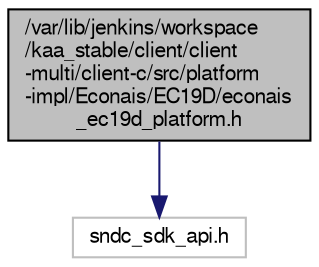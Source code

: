 digraph "/var/lib/jenkins/workspace/kaa_stable/client/client-multi/client-c/src/platform-impl/Econais/EC19D/econais_ec19d_platform.h"
{
  bgcolor="transparent";
  edge [fontname="FreeSans",fontsize="10",labelfontname="FreeSans",labelfontsize="10"];
  node [fontname="FreeSans",fontsize="10",shape=record];
  Node1 [label="/var/lib/jenkins/workspace\l/kaa_stable/client/client\l-multi/client-c/src/platform\l-impl/Econais/EC19D/econais\l_ec19d_platform.h",height=0.2,width=0.4,color="black", fillcolor="grey75", style="filled" fontcolor="black"];
  Node1 -> Node2 [color="midnightblue",fontsize="10",style="solid",fontname="FreeSans"];
  Node2 [label="sndc_sdk_api.h",height=0.2,width=0.4,color="grey75"];
}
